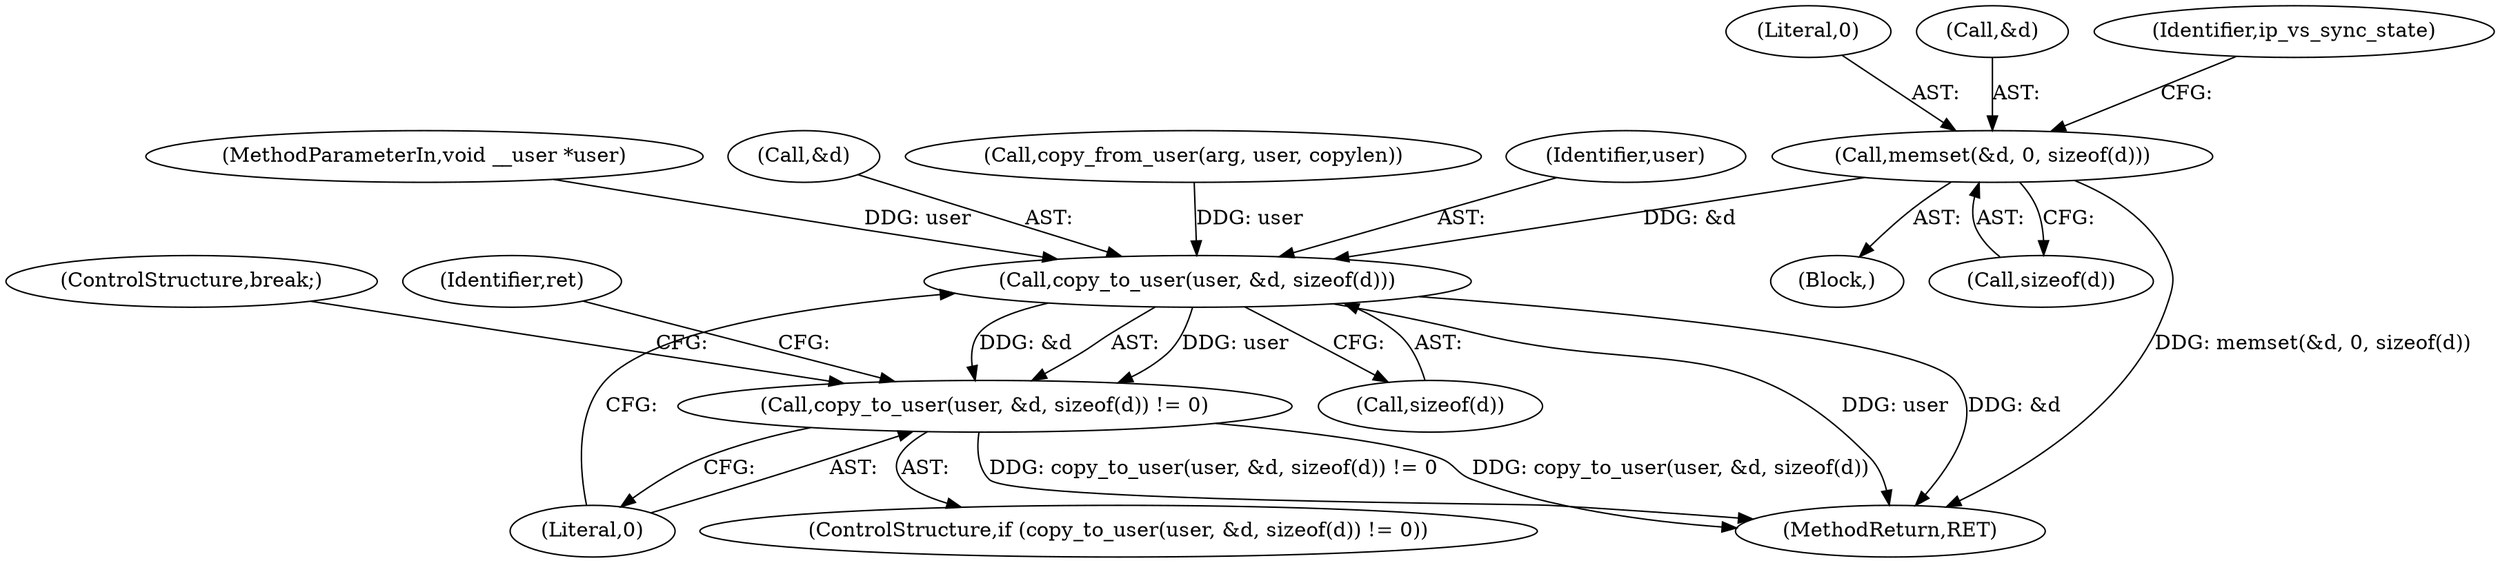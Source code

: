 digraph "0_linux_04bcef2a83f40c6db24222b27a52892cba39dffb@API" {
"1000425" [label="(Call,memset(&d, 0, sizeof(d)))"];
"1000497" [label="(Call,copy_to_user(user, &d, sizeof(d)))"];
"1000496" [label="(Call,copy_to_user(user, &d, sizeof(d)) != 0)"];
"1000423" [label="(Block,)"];
"1000428" [label="(Literal,0)"];
"1000501" [label="(Call,sizeof(d))"];
"1000495" [label="(ControlStructure,if (copy_to_user(user, &d, sizeof(d)) != 0))"];
"1000508" [label="(ControlStructure,break;)"];
"1000497" [label="(Call,copy_to_user(user, &d, sizeof(d)))"];
"1000520" [label="(MethodReturn,RET)"];
"1000103" [label="(MethodParameterIn,void __user *user)"];
"1000505" [label="(Identifier,ret)"];
"1000496" [label="(Call,copy_to_user(user, &d, sizeof(d)) != 0)"];
"1000499" [label="(Call,&d)"];
"1000426" [label="(Call,&d)"];
"1000165" [label="(Call,copy_from_user(arg, user, copylen))"];
"1000498" [label="(Identifier,user)"];
"1000433" [label="(Identifier,ip_vs_sync_state)"];
"1000503" [label="(Literal,0)"];
"1000429" [label="(Call,sizeof(d))"];
"1000425" [label="(Call,memset(&d, 0, sizeof(d)))"];
"1000425" -> "1000423"  [label="AST: "];
"1000425" -> "1000429"  [label="CFG: "];
"1000426" -> "1000425"  [label="AST: "];
"1000428" -> "1000425"  [label="AST: "];
"1000429" -> "1000425"  [label="AST: "];
"1000433" -> "1000425"  [label="CFG: "];
"1000425" -> "1000520"  [label="DDG: memset(&d, 0, sizeof(d))"];
"1000425" -> "1000497"  [label="DDG: &d"];
"1000497" -> "1000496"  [label="AST: "];
"1000497" -> "1000501"  [label="CFG: "];
"1000498" -> "1000497"  [label="AST: "];
"1000499" -> "1000497"  [label="AST: "];
"1000501" -> "1000497"  [label="AST: "];
"1000503" -> "1000497"  [label="CFG: "];
"1000497" -> "1000520"  [label="DDG: user"];
"1000497" -> "1000520"  [label="DDG: &d"];
"1000497" -> "1000496"  [label="DDG: user"];
"1000497" -> "1000496"  [label="DDG: &d"];
"1000165" -> "1000497"  [label="DDG: user"];
"1000103" -> "1000497"  [label="DDG: user"];
"1000496" -> "1000495"  [label="AST: "];
"1000496" -> "1000503"  [label="CFG: "];
"1000503" -> "1000496"  [label="AST: "];
"1000505" -> "1000496"  [label="CFG: "];
"1000508" -> "1000496"  [label="CFG: "];
"1000496" -> "1000520"  [label="DDG: copy_to_user(user, &d, sizeof(d)) != 0"];
"1000496" -> "1000520"  [label="DDG: copy_to_user(user, &d, sizeof(d))"];
}
